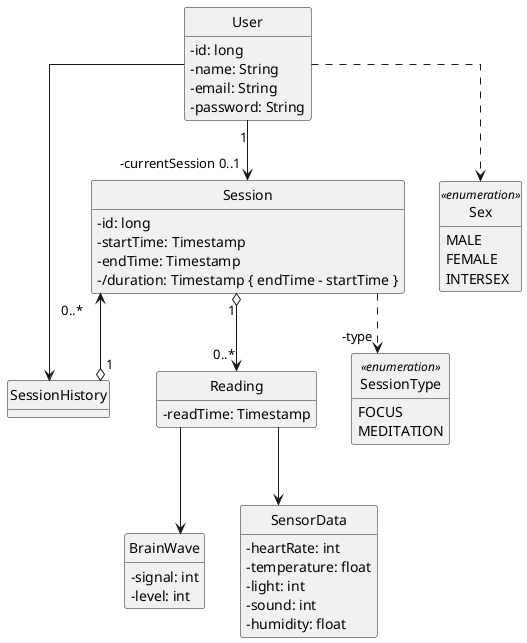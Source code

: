 @startuml domain model

hide circle
skinparam classAttributeIconSize 0
' skinparam linetype polyline
skinparam linetype ortho
' skinparam Handwritten true
' hide empty methods
hide methods
' left to right direction
' skinparam groupInheritance 2

User "1" --> "-currentSession 0..1" Session
User --> SessionHistory
User ..> Sex
Session "0..*" <--o "1" SessionHistory
Session "1" o--> "0..*" Reading
Reading --> BrainWave
Reading --> SensorData
Session ..> "-type" SessionType

class User {
	- id: long
	- name: String
	- email: String
	- password: String
}
class Session {
	- id: long
	- startTime: Timestamp
	- endTime: Timestamp
	- /duration: Timestamp { endTime - startTime }
}
class Reading {
	- readTime: Timestamp
}
class SessionHistory
class BrainWave {
	- signal: int
	- level: int
}
class SensorData {
	- heartRate: int
	- temperature: float
	- light: int
	- sound: int
	- humidity: float
}
enum SessionType <<enumeration>> {
	FOCUS
	MEDITATION
}
enum Sex <<enumeration>> {
	MALE
	FEMALE
	INTERSEX
}

@enduml